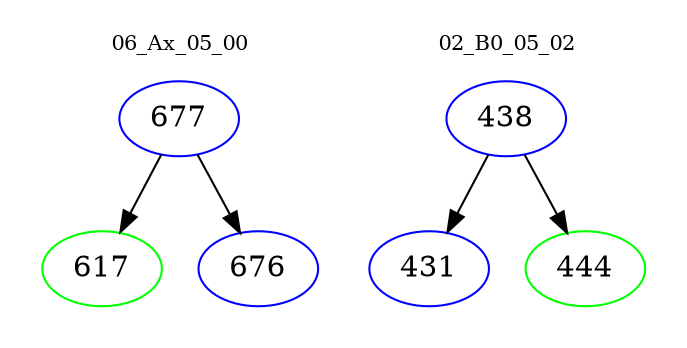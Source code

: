 digraph{
subgraph cluster_0 {
color = white
label = "06_Ax_05_00";
fontsize=10;
T0_677 [label="677", color="blue"]
T0_677 -> T0_617 [color="black"]
T0_617 [label="617", color="green"]
T0_677 -> T0_676 [color="black"]
T0_676 [label="676", color="blue"]
}
subgraph cluster_1 {
color = white
label = "02_B0_05_02";
fontsize=10;
T1_438 [label="438", color="blue"]
T1_438 -> T1_431 [color="black"]
T1_431 [label="431", color="blue"]
T1_438 -> T1_444 [color="black"]
T1_444 [label="444", color="green"]
}
}
